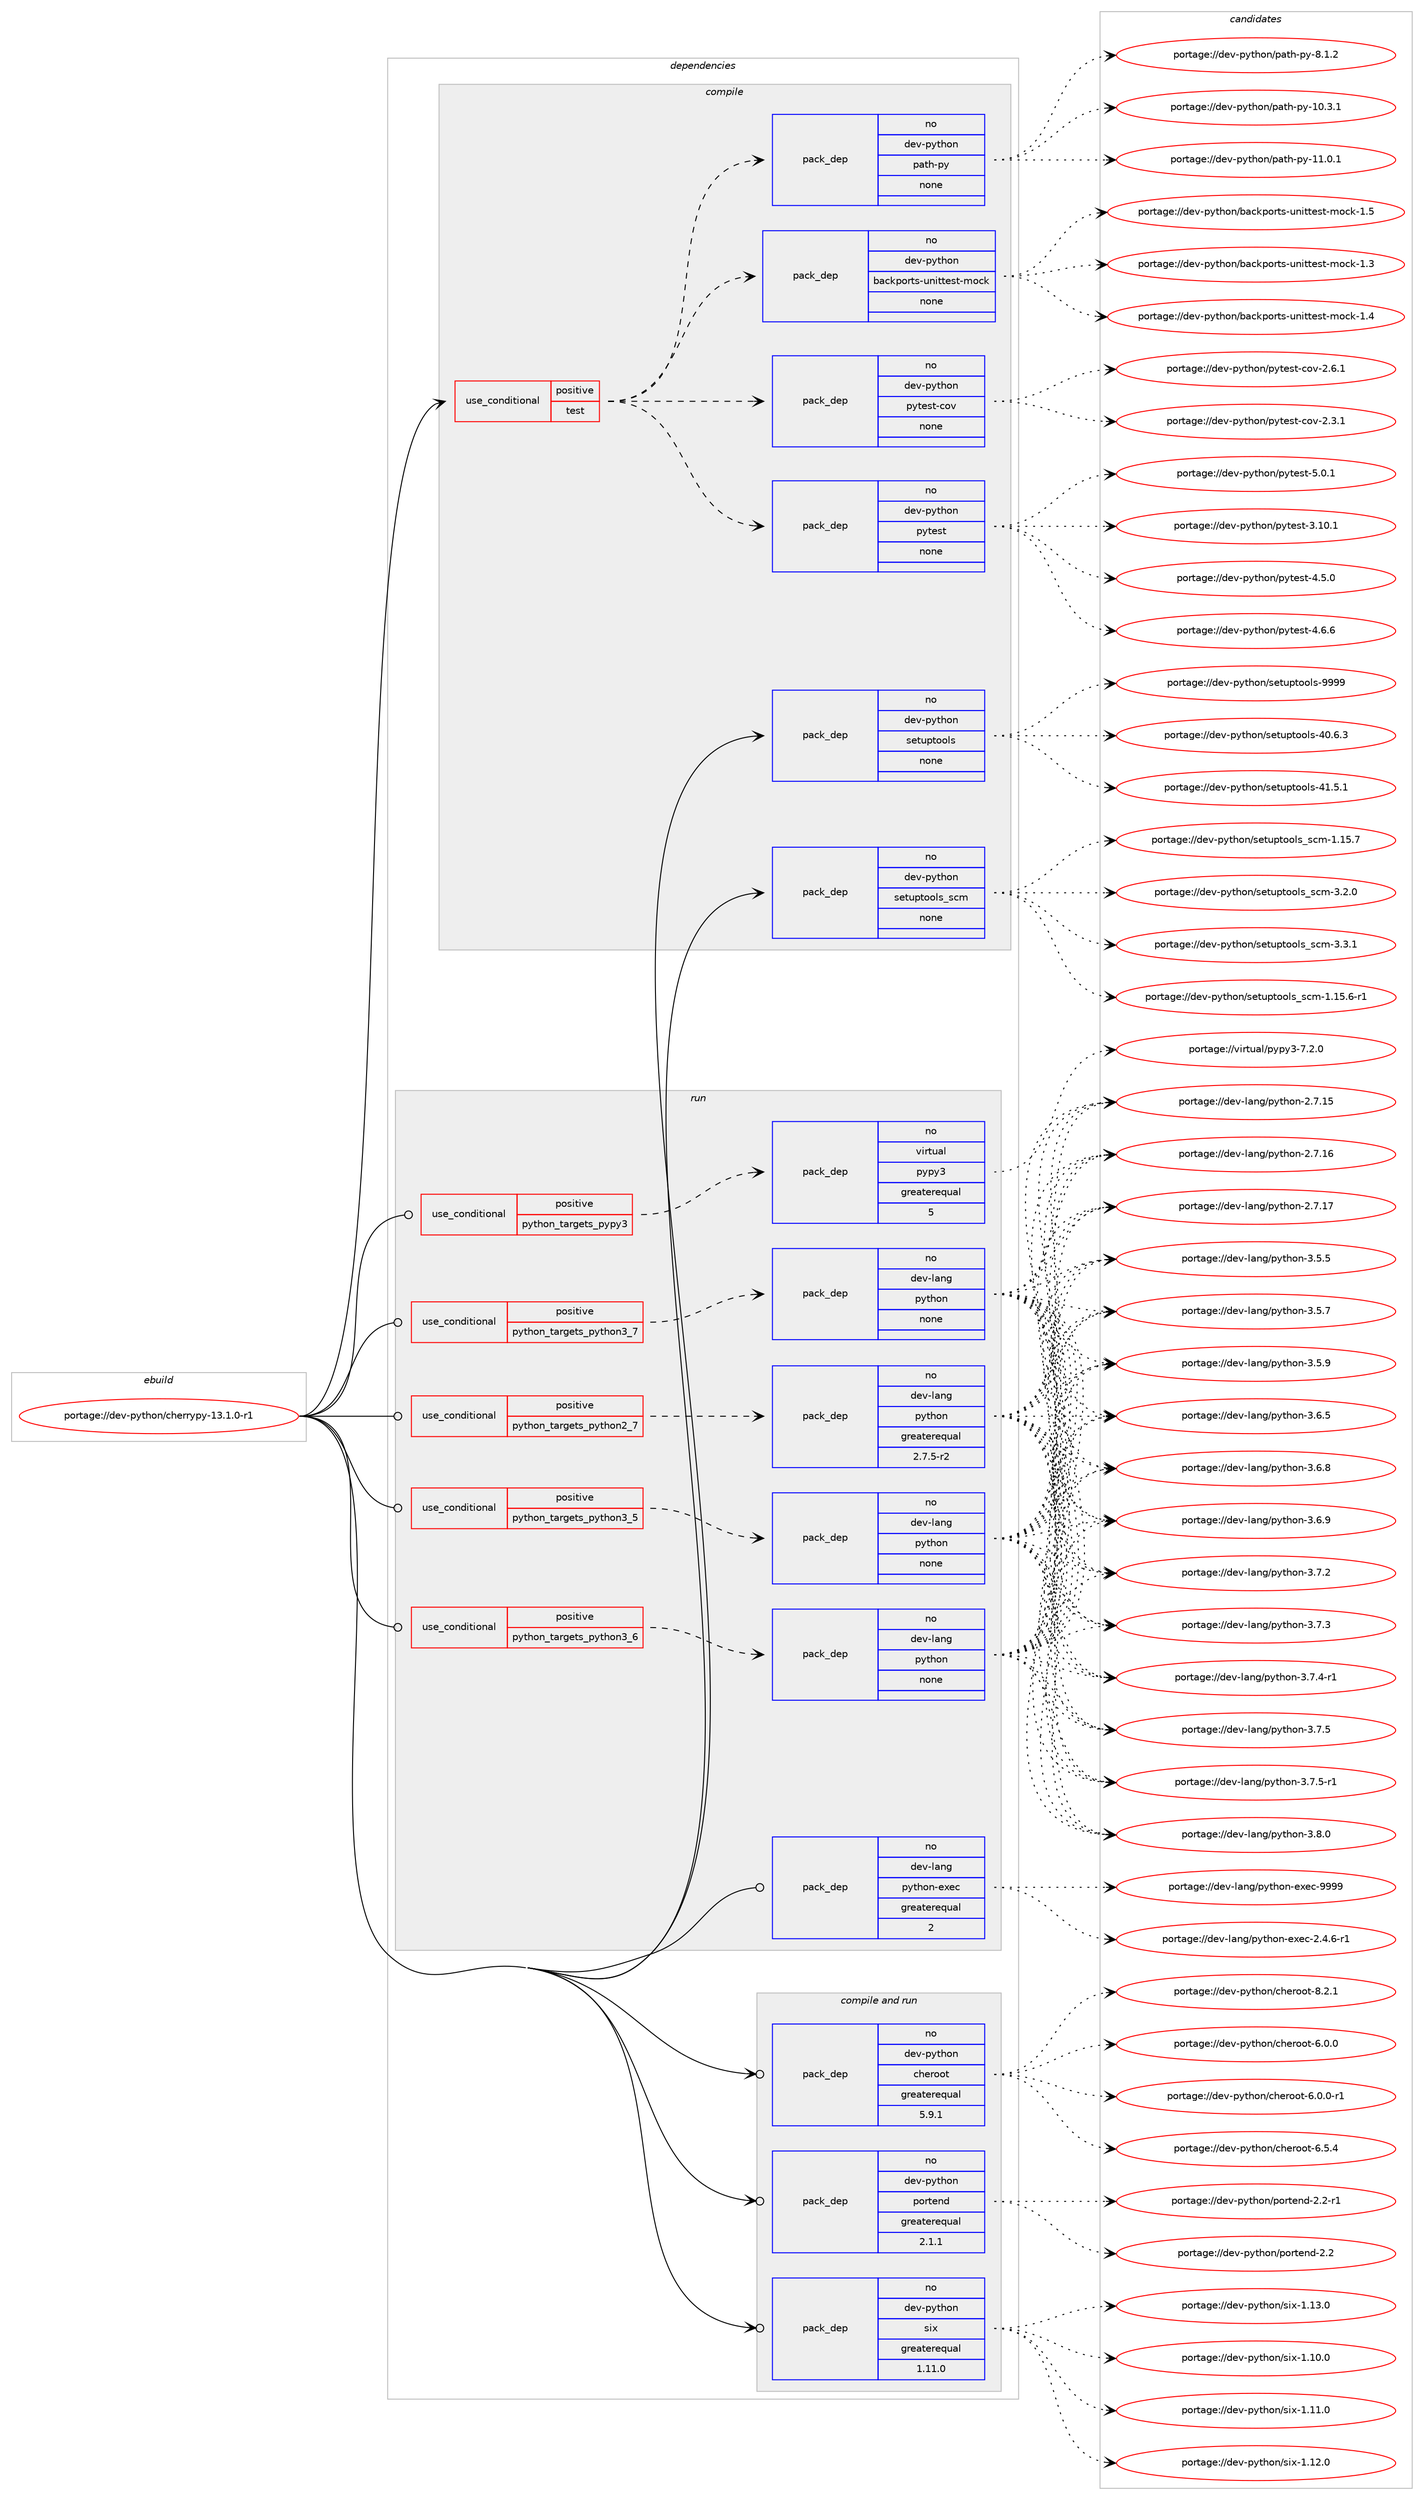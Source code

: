 digraph prolog {

# *************
# Graph options
# *************

newrank=true;
concentrate=true;
compound=true;
graph [rankdir=LR,fontname=Helvetica,fontsize=10,ranksep=1.5];#, ranksep=2.5, nodesep=0.2];
edge  [arrowhead=vee];
node  [fontname=Helvetica,fontsize=10];

# **********
# The ebuild
# **********

subgraph cluster_leftcol {
color=gray;
rank=same;
label=<<i>ebuild</i>>;
id [label="portage://dev-python/cherrypy-13.1.0-r1", color=red, width=4, href="../dev-python/cherrypy-13.1.0-r1.svg"];
}

# ****************
# The dependencies
# ****************

subgraph cluster_midcol {
color=gray;
label=<<i>dependencies</i>>;
subgraph cluster_compile {
fillcolor="#eeeeee";
style=filled;
label=<<i>compile</i>>;
subgraph cond26792 {
dependency133785 [label=<<TABLE BORDER="0" CELLBORDER="1" CELLSPACING="0" CELLPADDING="4"><TR><TD ROWSPAN="3" CELLPADDING="10">use_conditional</TD></TR><TR><TD>positive</TD></TR><TR><TD>test</TD></TR></TABLE>>, shape=none, color=red];
subgraph pack103685 {
dependency133786 [label=<<TABLE BORDER="0" CELLBORDER="1" CELLSPACING="0" CELLPADDING="4" WIDTH="220"><TR><TD ROWSPAN="6" CELLPADDING="30">pack_dep</TD></TR><TR><TD WIDTH="110">no</TD></TR><TR><TD>dev-python</TD></TR><TR><TD>backports-unittest-mock</TD></TR><TR><TD>none</TD></TR><TR><TD></TD></TR></TABLE>>, shape=none, color=blue];
}
dependency133785:e -> dependency133786:w [weight=20,style="dashed",arrowhead="vee"];
subgraph pack103686 {
dependency133787 [label=<<TABLE BORDER="0" CELLBORDER="1" CELLSPACING="0" CELLPADDING="4" WIDTH="220"><TR><TD ROWSPAN="6" CELLPADDING="30">pack_dep</TD></TR><TR><TD WIDTH="110">no</TD></TR><TR><TD>dev-python</TD></TR><TR><TD>path-py</TD></TR><TR><TD>none</TD></TR><TR><TD></TD></TR></TABLE>>, shape=none, color=blue];
}
dependency133785:e -> dependency133787:w [weight=20,style="dashed",arrowhead="vee"];
subgraph pack103687 {
dependency133788 [label=<<TABLE BORDER="0" CELLBORDER="1" CELLSPACING="0" CELLPADDING="4" WIDTH="220"><TR><TD ROWSPAN="6" CELLPADDING="30">pack_dep</TD></TR><TR><TD WIDTH="110">no</TD></TR><TR><TD>dev-python</TD></TR><TR><TD>pytest</TD></TR><TR><TD>none</TD></TR><TR><TD></TD></TR></TABLE>>, shape=none, color=blue];
}
dependency133785:e -> dependency133788:w [weight=20,style="dashed",arrowhead="vee"];
subgraph pack103688 {
dependency133789 [label=<<TABLE BORDER="0" CELLBORDER="1" CELLSPACING="0" CELLPADDING="4" WIDTH="220"><TR><TD ROWSPAN="6" CELLPADDING="30">pack_dep</TD></TR><TR><TD WIDTH="110">no</TD></TR><TR><TD>dev-python</TD></TR><TR><TD>pytest-cov</TD></TR><TR><TD>none</TD></TR><TR><TD></TD></TR></TABLE>>, shape=none, color=blue];
}
dependency133785:e -> dependency133789:w [weight=20,style="dashed",arrowhead="vee"];
}
id:e -> dependency133785:w [weight=20,style="solid",arrowhead="vee"];
subgraph pack103689 {
dependency133790 [label=<<TABLE BORDER="0" CELLBORDER="1" CELLSPACING="0" CELLPADDING="4" WIDTH="220"><TR><TD ROWSPAN="6" CELLPADDING="30">pack_dep</TD></TR><TR><TD WIDTH="110">no</TD></TR><TR><TD>dev-python</TD></TR><TR><TD>setuptools</TD></TR><TR><TD>none</TD></TR><TR><TD></TD></TR></TABLE>>, shape=none, color=blue];
}
id:e -> dependency133790:w [weight=20,style="solid",arrowhead="vee"];
subgraph pack103690 {
dependency133791 [label=<<TABLE BORDER="0" CELLBORDER="1" CELLSPACING="0" CELLPADDING="4" WIDTH="220"><TR><TD ROWSPAN="6" CELLPADDING="30">pack_dep</TD></TR><TR><TD WIDTH="110">no</TD></TR><TR><TD>dev-python</TD></TR><TR><TD>setuptools_scm</TD></TR><TR><TD>none</TD></TR><TR><TD></TD></TR></TABLE>>, shape=none, color=blue];
}
id:e -> dependency133791:w [weight=20,style="solid",arrowhead="vee"];
}
subgraph cluster_compileandrun {
fillcolor="#eeeeee";
style=filled;
label=<<i>compile and run</i>>;
subgraph pack103691 {
dependency133792 [label=<<TABLE BORDER="0" CELLBORDER="1" CELLSPACING="0" CELLPADDING="4" WIDTH="220"><TR><TD ROWSPAN="6" CELLPADDING="30">pack_dep</TD></TR><TR><TD WIDTH="110">no</TD></TR><TR><TD>dev-python</TD></TR><TR><TD>cheroot</TD></TR><TR><TD>greaterequal</TD></TR><TR><TD>5.9.1</TD></TR></TABLE>>, shape=none, color=blue];
}
id:e -> dependency133792:w [weight=20,style="solid",arrowhead="odotvee"];
subgraph pack103692 {
dependency133793 [label=<<TABLE BORDER="0" CELLBORDER="1" CELLSPACING="0" CELLPADDING="4" WIDTH="220"><TR><TD ROWSPAN="6" CELLPADDING="30">pack_dep</TD></TR><TR><TD WIDTH="110">no</TD></TR><TR><TD>dev-python</TD></TR><TR><TD>portend</TD></TR><TR><TD>greaterequal</TD></TR><TR><TD>2.1.1</TD></TR></TABLE>>, shape=none, color=blue];
}
id:e -> dependency133793:w [weight=20,style="solid",arrowhead="odotvee"];
subgraph pack103693 {
dependency133794 [label=<<TABLE BORDER="0" CELLBORDER="1" CELLSPACING="0" CELLPADDING="4" WIDTH="220"><TR><TD ROWSPAN="6" CELLPADDING="30">pack_dep</TD></TR><TR><TD WIDTH="110">no</TD></TR><TR><TD>dev-python</TD></TR><TR><TD>six</TD></TR><TR><TD>greaterequal</TD></TR><TR><TD>1.11.0</TD></TR></TABLE>>, shape=none, color=blue];
}
id:e -> dependency133794:w [weight=20,style="solid",arrowhead="odotvee"];
}
subgraph cluster_run {
fillcolor="#eeeeee";
style=filled;
label=<<i>run</i>>;
subgraph cond26793 {
dependency133795 [label=<<TABLE BORDER="0" CELLBORDER="1" CELLSPACING="0" CELLPADDING="4"><TR><TD ROWSPAN="3" CELLPADDING="10">use_conditional</TD></TR><TR><TD>positive</TD></TR><TR><TD>python_targets_pypy3</TD></TR></TABLE>>, shape=none, color=red];
subgraph pack103694 {
dependency133796 [label=<<TABLE BORDER="0" CELLBORDER="1" CELLSPACING="0" CELLPADDING="4" WIDTH="220"><TR><TD ROWSPAN="6" CELLPADDING="30">pack_dep</TD></TR><TR><TD WIDTH="110">no</TD></TR><TR><TD>virtual</TD></TR><TR><TD>pypy3</TD></TR><TR><TD>greaterequal</TD></TR><TR><TD>5</TD></TR></TABLE>>, shape=none, color=blue];
}
dependency133795:e -> dependency133796:w [weight=20,style="dashed",arrowhead="vee"];
}
id:e -> dependency133795:w [weight=20,style="solid",arrowhead="odot"];
subgraph cond26794 {
dependency133797 [label=<<TABLE BORDER="0" CELLBORDER="1" CELLSPACING="0" CELLPADDING="4"><TR><TD ROWSPAN="3" CELLPADDING="10">use_conditional</TD></TR><TR><TD>positive</TD></TR><TR><TD>python_targets_python2_7</TD></TR></TABLE>>, shape=none, color=red];
subgraph pack103695 {
dependency133798 [label=<<TABLE BORDER="0" CELLBORDER="1" CELLSPACING="0" CELLPADDING="4" WIDTH="220"><TR><TD ROWSPAN="6" CELLPADDING="30">pack_dep</TD></TR><TR><TD WIDTH="110">no</TD></TR><TR><TD>dev-lang</TD></TR><TR><TD>python</TD></TR><TR><TD>greaterequal</TD></TR><TR><TD>2.7.5-r2</TD></TR></TABLE>>, shape=none, color=blue];
}
dependency133797:e -> dependency133798:w [weight=20,style="dashed",arrowhead="vee"];
}
id:e -> dependency133797:w [weight=20,style="solid",arrowhead="odot"];
subgraph cond26795 {
dependency133799 [label=<<TABLE BORDER="0" CELLBORDER="1" CELLSPACING="0" CELLPADDING="4"><TR><TD ROWSPAN="3" CELLPADDING="10">use_conditional</TD></TR><TR><TD>positive</TD></TR><TR><TD>python_targets_python3_5</TD></TR></TABLE>>, shape=none, color=red];
subgraph pack103696 {
dependency133800 [label=<<TABLE BORDER="0" CELLBORDER="1" CELLSPACING="0" CELLPADDING="4" WIDTH="220"><TR><TD ROWSPAN="6" CELLPADDING="30">pack_dep</TD></TR><TR><TD WIDTH="110">no</TD></TR><TR><TD>dev-lang</TD></TR><TR><TD>python</TD></TR><TR><TD>none</TD></TR><TR><TD></TD></TR></TABLE>>, shape=none, color=blue];
}
dependency133799:e -> dependency133800:w [weight=20,style="dashed",arrowhead="vee"];
}
id:e -> dependency133799:w [weight=20,style="solid",arrowhead="odot"];
subgraph cond26796 {
dependency133801 [label=<<TABLE BORDER="0" CELLBORDER="1" CELLSPACING="0" CELLPADDING="4"><TR><TD ROWSPAN="3" CELLPADDING="10">use_conditional</TD></TR><TR><TD>positive</TD></TR><TR><TD>python_targets_python3_6</TD></TR></TABLE>>, shape=none, color=red];
subgraph pack103697 {
dependency133802 [label=<<TABLE BORDER="0" CELLBORDER="1" CELLSPACING="0" CELLPADDING="4" WIDTH="220"><TR><TD ROWSPAN="6" CELLPADDING="30">pack_dep</TD></TR><TR><TD WIDTH="110">no</TD></TR><TR><TD>dev-lang</TD></TR><TR><TD>python</TD></TR><TR><TD>none</TD></TR><TR><TD></TD></TR></TABLE>>, shape=none, color=blue];
}
dependency133801:e -> dependency133802:w [weight=20,style="dashed",arrowhead="vee"];
}
id:e -> dependency133801:w [weight=20,style="solid",arrowhead="odot"];
subgraph cond26797 {
dependency133803 [label=<<TABLE BORDER="0" CELLBORDER="1" CELLSPACING="0" CELLPADDING="4"><TR><TD ROWSPAN="3" CELLPADDING="10">use_conditional</TD></TR><TR><TD>positive</TD></TR><TR><TD>python_targets_python3_7</TD></TR></TABLE>>, shape=none, color=red];
subgraph pack103698 {
dependency133804 [label=<<TABLE BORDER="0" CELLBORDER="1" CELLSPACING="0" CELLPADDING="4" WIDTH="220"><TR><TD ROWSPAN="6" CELLPADDING="30">pack_dep</TD></TR><TR><TD WIDTH="110">no</TD></TR><TR><TD>dev-lang</TD></TR><TR><TD>python</TD></TR><TR><TD>none</TD></TR><TR><TD></TD></TR></TABLE>>, shape=none, color=blue];
}
dependency133803:e -> dependency133804:w [weight=20,style="dashed",arrowhead="vee"];
}
id:e -> dependency133803:w [weight=20,style="solid",arrowhead="odot"];
subgraph pack103699 {
dependency133805 [label=<<TABLE BORDER="0" CELLBORDER="1" CELLSPACING="0" CELLPADDING="4" WIDTH="220"><TR><TD ROWSPAN="6" CELLPADDING="30">pack_dep</TD></TR><TR><TD WIDTH="110">no</TD></TR><TR><TD>dev-lang</TD></TR><TR><TD>python-exec</TD></TR><TR><TD>greaterequal</TD></TR><TR><TD>2</TD></TR></TABLE>>, shape=none, color=blue];
}
id:e -> dependency133805:w [weight=20,style="solid",arrowhead="odot"];
}
}

# **************
# The candidates
# **************

subgraph cluster_choices {
rank=same;
color=gray;
label=<<i>candidates</i>>;

subgraph choice103685 {
color=black;
nodesep=1;
choiceportage100101118451121211161041111104798979910711211111411611545117110105116116101115116451091119910745494651 [label="portage://dev-python/backports-unittest-mock-1.3", color=red, width=4,href="../dev-python/backports-unittest-mock-1.3.svg"];
choiceportage100101118451121211161041111104798979910711211111411611545117110105116116101115116451091119910745494652 [label="portage://dev-python/backports-unittest-mock-1.4", color=red, width=4,href="../dev-python/backports-unittest-mock-1.4.svg"];
choiceportage100101118451121211161041111104798979910711211111411611545117110105116116101115116451091119910745494653 [label="portage://dev-python/backports-unittest-mock-1.5", color=red, width=4,href="../dev-python/backports-unittest-mock-1.5.svg"];
dependency133786:e -> choiceportage100101118451121211161041111104798979910711211111411611545117110105116116101115116451091119910745494651:w [style=dotted,weight="100"];
dependency133786:e -> choiceportage100101118451121211161041111104798979910711211111411611545117110105116116101115116451091119910745494652:w [style=dotted,weight="100"];
dependency133786:e -> choiceportage100101118451121211161041111104798979910711211111411611545117110105116116101115116451091119910745494653:w [style=dotted,weight="100"];
}
subgraph choice103686 {
color=black;
nodesep=1;
choiceportage1001011184511212111610411111047112971161044511212145494846514649 [label="portage://dev-python/path-py-10.3.1", color=red, width=4,href="../dev-python/path-py-10.3.1.svg"];
choiceportage1001011184511212111610411111047112971161044511212145494946484649 [label="portage://dev-python/path-py-11.0.1", color=red, width=4,href="../dev-python/path-py-11.0.1.svg"];
choiceportage10010111845112121116104111110471129711610445112121455646494650 [label="portage://dev-python/path-py-8.1.2", color=red, width=4,href="../dev-python/path-py-8.1.2.svg"];
dependency133787:e -> choiceportage1001011184511212111610411111047112971161044511212145494846514649:w [style=dotted,weight="100"];
dependency133787:e -> choiceportage1001011184511212111610411111047112971161044511212145494946484649:w [style=dotted,weight="100"];
dependency133787:e -> choiceportage10010111845112121116104111110471129711610445112121455646494650:w [style=dotted,weight="100"];
}
subgraph choice103687 {
color=black;
nodesep=1;
choiceportage100101118451121211161041111104711212111610111511645514649484649 [label="portage://dev-python/pytest-3.10.1", color=red, width=4,href="../dev-python/pytest-3.10.1.svg"];
choiceportage1001011184511212111610411111047112121116101115116455246534648 [label="portage://dev-python/pytest-4.5.0", color=red, width=4,href="../dev-python/pytest-4.5.0.svg"];
choiceportage1001011184511212111610411111047112121116101115116455246544654 [label="portage://dev-python/pytest-4.6.6", color=red, width=4,href="../dev-python/pytest-4.6.6.svg"];
choiceportage1001011184511212111610411111047112121116101115116455346484649 [label="portage://dev-python/pytest-5.0.1", color=red, width=4,href="../dev-python/pytest-5.0.1.svg"];
dependency133788:e -> choiceportage100101118451121211161041111104711212111610111511645514649484649:w [style=dotted,weight="100"];
dependency133788:e -> choiceportage1001011184511212111610411111047112121116101115116455246534648:w [style=dotted,weight="100"];
dependency133788:e -> choiceportage1001011184511212111610411111047112121116101115116455246544654:w [style=dotted,weight="100"];
dependency133788:e -> choiceportage1001011184511212111610411111047112121116101115116455346484649:w [style=dotted,weight="100"];
}
subgraph choice103688 {
color=black;
nodesep=1;
choiceportage10010111845112121116104111110471121211161011151164599111118455046514649 [label="portage://dev-python/pytest-cov-2.3.1", color=red, width=4,href="../dev-python/pytest-cov-2.3.1.svg"];
choiceportage10010111845112121116104111110471121211161011151164599111118455046544649 [label="portage://dev-python/pytest-cov-2.6.1", color=red, width=4,href="../dev-python/pytest-cov-2.6.1.svg"];
dependency133789:e -> choiceportage10010111845112121116104111110471121211161011151164599111118455046514649:w [style=dotted,weight="100"];
dependency133789:e -> choiceportage10010111845112121116104111110471121211161011151164599111118455046544649:w [style=dotted,weight="100"];
}
subgraph choice103689 {
color=black;
nodesep=1;
choiceportage100101118451121211161041111104711510111611711211611111110811545524846544651 [label="portage://dev-python/setuptools-40.6.3", color=red, width=4,href="../dev-python/setuptools-40.6.3.svg"];
choiceportage100101118451121211161041111104711510111611711211611111110811545524946534649 [label="portage://dev-python/setuptools-41.5.1", color=red, width=4,href="../dev-python/setuptools-41.5.1.svg"];
choiceportage10010111845112121116104111110471151011161171121161111111081154557575757 [label="portage://dev-python/setuptools-9999", color=red, width=4,href="../dev-python/setuptools-9999.svg"];
dependency133790:e -> choiceportage100101118451121211161041111104711510111611711211611111110811545524846544651:w [style=dotted,weight="100"];
dependency133790:e -> choiceportage100101118451121211161041111104711510111611711211611111110811545524946534649:w [style=dotted,weight="100"];
dependency133790:e -> choiceportage10010111845112121116104111110471151011161171121161111111081154557575757:w [style=dotted,weight="100"];
}
subgraph choice103690 {
color=black;
nodesep=1;
choiceportage10010111845112121116104111110471151011161171121161111111081159511599109454946495346544511449 [label="portage://dev-python/setuptools_scm-1.15.6-r1", color=red, width=4,href="../dev-python/setuptools_scm-1.15.6-r1.svg"];
choiceportage1001011184511212111610411111047115101116117112116111111108115951159910945494649534655 [label="portage://dev-python/setuptools_scm-1.15.7", color=red, width=4,href="../dev-python/setuptools_scm-1.15.7.svg"];
choiceportage10010111845112121116104111110471151011161171121161111111081159511599109455146504648 [label="portage://dev-python/setuptools_scm-3.2.0", color=red, width=4,href="../dev-python/setuptools_scm-3.2.0.svg"];
choiceportage10010111845112121116104111110471151011161171121161111111081159511599109455146514649 [label="portage://dev-python/setuptools_scm-3.3.1", color=red, width=4,href="../dev-python/setuptools_scm-3.3.1.svg"];
dependency133791:e -> choiceportage10010111845112121116104111110471151011161171121161111111081159511599109454946495346544511449:w [style=dotted,weight="100"];
dependency133791:e -> choiceportage1001011184511212111610411111047115101116117112116111111108115951159910945494649534655:w [style=dotted,weight="100"];
dependency133791:e -> choiceportage10010111845112121116104111110471151011161171121161111111081159511599109455146504648:w [style=dotted,weight="100"];
dependency133791:e -> choiceportage10010111845112121116104111110471151011161171121161111111081159511599109455146514649:w [style=dotted,weight="100"];
}
subgraph choice103691 {
color=black;
nodesep=1;
choiceportage100101118451121211161041111104799104101114111111116455446484648 [label="portage://dev-python/cheroot-6.0.0", color=red, width=4,href="../dev-python/cheroot-6.0.0.svg"];
choiceportage1001011184511212111610411111047991041011141111111164554464846484511449 [label="portage://dev-python/cheroot-6.0.0-r1", color=red, width=4,href="../dev-python/cheroot-6.0.0-r1.svg"];
choiceportage100101118451121211161041111104799104101114111111116455446534652 [label="portage://dev-python/cheroot-6.5.4", color=red, width=4,href="../dev-python/cheroot-6.5.4.svg"];
choiceportage100101118451121211161041111104799104101114111111116455646504649 [label="portage://dev-python/cheroot-8.2.1", color=red, width=4,href="../dev-python/cheroot-8.2.1.svg"];
dependency133792:e -> choiceportage100101118451121211161041111104799104101114111111116455446484648:w [style=dotted,weight="100"];
dependency133792:e -> choiceportage1001011184511212111610411111047991041011141111111164554464846484511449:w [style=dotted,weight="100"];
dependency133792:e -> choiceportage100101118451121211161041111104799104101114111111116455446534652:w [style=dotted,weight="100"];
dependency133792:e -> choiceportage100101118451121211161041111104799104101114111111116455646504649:w [style=dotted,weight="100"];
}
subgraph choice103692 {
color=black;
nodesep=1;
choiceportage100101118451121211161041111104711211111411610111010045504650 [label="portage://dev-python/portend-2.2", color=red, width=4,href="../dev-python/portend-2.2.svg"];
choiceportage1001011184511212111610411111047112111114116101110100455046504511449 [label="portage://dev-python/portend-2.2-r1", color=red, width=4,href="../dev-python/portend-2.2-r1.svg"];
dependency133793:e -> choiceportage100101118451121211161041111104711211111411610111010045504650:w [style=dotted,weight="100"];
dependency133793:e -> choiceportage1001011184511212111610411111047112111114116101110100455046504511449:w [style=dotted,weight="100"];
}
subgraph choice103693 {
color=black;
nodesep=1;
choiceportage100101118451121211161041111104711510512045494649484648 [label="portage://dev-python/six-1.10.0", color=red, width=4,href="../dev-python/six-1.10.0.svg"];
choiceportage100101118451121211161041111104711510512045494649494648 [label="portage://dev-python/six-1.11.0", color=red, width=4,href="../dev-python/six-1.11.0.svg"];
choiceportage100101118451121211161041111104711510512045494649504648 [label="portage://dev-python/six-1.12.0", color=red, width=4,href="../dev-python/six-1.12.0.svg"];
choiceportage100101118451121211161041111104711510512045494649514648 [label="portage://dev-python/six-1.13.0", color=red, width=4,href="../dev-python/six-1.13.0.svg"];
dependency133794:e -> choiceportage100101118451121211161041111104711510512045494649484648:w [style=dotted,weight="100"];
dependency133794:e -> choiceportage100101118451121211161041111104711510512045494649494648:w [style=dotted,weight="100"];
dependency133794:e -> choiceportage100101118451121211161041111104711510512045494649504648:w [style=dotted,weight="100"];
dependency133794:e -> choiceportage100101118451121211161041111104711510512045494649514648:w [style=dotted,weight="100"];
}
subgraph choice103694 {
color=black;
nodesep=1;
choiceportage118105114116117971084711212111212151455546504648 [label="portage://virtual/pypy3-7.2.0", color=red, width=4,href="../virtual/pypy3-7.2.0.svg"];
dependency133796:e -> choiceportage118105114116117971084711212111212151455546504648:w [style=dotted,weight="100"];
}
subgraph choice103695 {
color=black;
nodesep=1;
choiceportage10010111845108971101034711212111610411111045504655464953 [label="portage://dev-lang/python-2.7.15", color=red, width=4,href="../dev-lang/python-2.7.15.svg"];
choiceportage10010111845108971101034711212111610411111045504655464954 [label="portage://dev-lang/python-2.7.16", color=red, width=4,href="../dev-lang/python-2.7.16.svg"];
choiceportage10010111845108971101034711212111610411111045504655464955 [label="portage://dev-lang/python-2.7.17", color=red, width=4,href="../dev-lang/python-2.7.17.svg"];
choiceportage100101118451089711010347112121116104111110455146534653 [label="portage://dev-lang/python-3.5.5", color=red, width=4,href="../dev-lang/python-3.5.5.svg"];
choiceportage100101118451089711010347112121116104111110455146534655 [label="portage://dev-lang/python-3.5.7", color=red, width=4,href="../dev-lang/python-3.5.7.svg"];
choiceportage100101118451089711010347112121116104111110455146534657 [label="portage://dev-lang/python-3.5.9", color=red, width=4,href="../dev-lang/python-3.5.9.svg"];
choiceportage100101118451089711010347112121116104111110455146544653 [label="portage://dev-lang/python-3.6.5", color=red, width=4,href="../dev-lang/python-3.6.5.svg"];
choiceportage100101118451089711010347112121116104111110455146544656 [label="portage://dev-lang/python-3.6.8", color=red, width=4,href="../dev-lang/python-3.6.8.svg"];
choiceportage100101118451089711010347112121116104111110455146544657 [label="portage://dev-lang/python-3.6.9", color=red, width=4,href="../dev-lang/python-3.6.9.svg"];
choiceportage100101118451089711010347112121116104111110455146554650 [label="portage://dev-lang/python-3.7.2", color=red, width=4,href="../dev-lang/python-3.7.2.svg"];
choiceportage100101118451089711010347112121116104111110455146554651 [label="portage://dev-lang/python-3.7.3", color=red, width=4,href="../dev-lang/python-3.7.3.svg"];
choiceportage1001011184510897110103471121211161041111104551465546524511449 [label="portage://dev-lang/python-3.7.4-r1", color=red, width=4,href="../dev-lang/python-3.7.4-r1.svg"];
choiceportage100101118451089711010347112121116104111110455146554653 [label="portage://dev-lang/python-3.7.5", color=red, width=4,href="../dev-lang/python-3.7.5.svg"];
choiceportage1001011184510897110103471121211161041111104551465546534511449 [label="portage://dev-lang/python-3.7.5-r1", color=red, width=4,href="../dev-lang/python-3.7.5-r1.svg"];
choiceportage100101118451089711010347112121116104111110455146564648 [label="portage://dev-lang/python-3.8.0", color=red, width=4,href="../dev-lang/python-3.8.0.svg"];
dependency133798:e -> choiceportage10010111845108971101034711212111610411111045504655464953:w [style=dotted,weight="100"];
dependency133798:e -> choiceportage10010111845108971101034711212111610411111045504655464954:w [style=dotted,weight="100"];
dependency133798:e -> choiceportage10010111845108971101034711212111610411111045504655464955:w [style=dotted,weight="100"];
dependency133798:e -> choiceportage100101118451089711010347112121116104111110455146534653:w [style=dotted,weight="100"];
dependency133798:e -> choiceportage100101118451089711010347112121116104111110455146534655:w [style=dotted,weight="100"];
dependency133798:e -> choiceportage100101118451089711010347112121116104111110455146534657:w [style=dotted,weight="100"];
dependency133798:e -> choiceportage100101118451089711010347112121116104111110455146544653:w [style=dotted,weight="100"];
dependency133798:e -> choiceportage100101118451089711010347112121116104111110455146544656:w [style=dotted,weight="100"];
dependency133798:e -> choiceportage100101118451089711010347112121116104111110455146544657:w [style=dotted,weight="100"];
dependency133798:e -> choiceportage100101118451089711010347112121116104111110455146554650:w [style=dotted,weight="100"];
dependency133798:e -> choiceportage100101118451089711010347112121116104111110455146554651:w [style=dotted,weight="100"];
dependency133798:e -> choiceportage1001011184510897110103471121211161041111104551465546524511449:w [style=dotted,weight="100"];
dependency133798:e -> choiceportage100101118451089711010347112121116104111110455146554653:w [style=dotted,weight="100"];
dependency133798:e -> choiceportage1001011184510897110103471121211161041111104551465546534511449:w [style=dotted,weight="100"];
dependency133798:e -> choiceportage100101118451089711010347112121116104111110455146564648:w [style=dotted,weight="100"];
}
subgraph choice103696 {
color=black;
nodesep=1;
choiceportage10010111845108971101034711212111610411111045504655464953 [label="portage://dev-lang/python-2.7.15", color=red, width=4,href="../dev-lang/python-2.7.15.svg"];
choiceportage10010111845108971101034711212111610411111045504655464954 [label="portage://dev-lang/python-2.7.16", color=red, width=4,href="../dev-lang/python-2.7.16.svg"];
choiceportage10010111845108971101034711212111610411111045504655464955 [label="portage://dev-lang/python-2.7.17", color=red, width=4,href="../dev-lang/python-2.7.17.svg"];
choiceportage100101118451089711010347112121116104111110455146534653 [label="portage://dev-lang/python-3.5.5", color=red, width=4,href="../dev-lang/python-3.5.5.svg"];
choiceportage100101118451089711010347112121116104111110455146534655 [label="portage://dev-lang/python-3.5.7", color=red, width=4,href="../dev-lang/python-3.5.7.svg"];
choiceportage100101118451089711010347112121116104111110455146534657 [label="portage://dev-lang/python-3.5.9", color=red, width=4,href="../dev-lang/python-3.5.9.svg"];
choiceportage100101118451089711010347112121116104111110455146544653 [label="portage://dev-lang/python-3.6.5", color=red, width=4,href="../dev-lang/python-3.6.5.svg"];
choiceportage100101118451089711010347112121116104111110455146544656 [label="portage://dev-lang/python-3.6.8", color=red, width=4,href="../dev-lang/python-3.6.8.svg"];
choiceportage100101118451089711010347112121116104111110455146544657 [label="portage://dev-lang/python-3.6.9", color=red, width=4,href="../dev-lang/python-3.6.9.svg"];
choiceportage100101118451089711010347112121116104111110455146554650 [label="portage://dev-lang/python-3.7.2", color=red, width=4,href="../dev-lang/python-3.7.2.svg"];
choiceportage100101118451089711010347112121116104111110455146554651 [label="portage://dev-lang/python-3.7.3", color=red, width=4,href="../dev-lang/python-3.7.3.svg"];
choiceportage1001011184510897110103471121211161041111104551465546524511449 [label="portage://dev-lang/python-3.7.4-r1", color=red, width=4,href="../dev-lang/python-3.7.4-r1.svg"];
choiceportage100101118451089711010347112121116104111110455146554653 [label="portage://dev-lang/python-3.7.5", color=red, width=4,href="../dev-lang/python-3.7.5.svg"];
choiceportage1001011184510897110103471121211161041111104551465546534511449 [label="portage://dev-lang/python-3.7.5-r1", color=red, width=4,href="../dev-lang/python-3.7.5-r1.svg"];
choiceportage100101118451089711010347112121116104111110455146564648 [label="portage://dev-lang/python-3.8.0", color=red, width=4,href="../dev-lang/python-3.8.0.svg"];
dependency133800:e -> choiceportage10010111845108971101034711212111610411111045504655464953:w [style=dotted,weight="100"];
dependency133800:e -> choiceportage10010111845108971101034711212111610411111045504655464954:w [style=dotted,weight="100"];
dependency133800:e -> choiceportage10010111845108971101034711212111610411111045504655464955:w [style=dotted,weight="100"];
dependency133800:e -> choiceportage100101118451089711010347112121116104111110455146534653:w [style=dotted,weight="100"];
dependency133800:e -> choiceportage100101118451089711010347112121116104111110455146534655:w [style=dotted,weight="100"];
dependency133800:e -> choiceportage100101118451089711010347112121116104111110455146534657:w [style=dotted,weight="100"];
dependency133800:e -> choiceportage100101118451089711010347112121116104111110455146544653:w [style=dotted,weight="100"];
dependency133800:e -> choiceportage100101118451089711010347112121116104111110455146544656:w [style=dotted,weight="100"];
dependency133800:e -> choiceportage100101118451089711010347112121116104111110455146544657:w [style=dotted,weight="100"];
dependency133800:e -> choiceportage100101118451089711010347112121116104111110455146554650:w [style=dotted,weight="100"];
dependency133800:e -> choiceportage100101118451089711010347112121116104111110455146554651:w [style=dotted,weight="100"];
dependency133800:e -> choiceportage1001011184510897110103471121211161041111104551465546524511449:w [style=dotted,weight="100"];
dependency133800:e -> choiceportage100101118451089711010347112121116104111110455146554653:w [style=dotted,weight="100"];
dependency133800:e -> choiceportage1001011184510897110103471121211161041111104551465546534511449:w [style=dotted,weight="100"];
dependency133800:e -> choiceportage100101118451089711010347112121116104111110455146564648:w [style=dotted,weight="100"];
}
subgraph choice103697 {
color=black;
nodesep=1;
choiceportage10010111845108971101034711212111610411111045504655464953 [label="portage://dev-lang/python-2.7.15", color=red, width=4,href="../dev-lang/python-2.7.15.svg"];
choiceportage10010111845108971101034711212111610411111045504655464954 [label="portage://dev-lang/python-2.7.16", color=red, width=4,href="../dev-lang/python-2.7.16.svg"];
choiceportage10010111845108971101034711212111610411111045504655464955 [label="portage://dev-lang/python-2.7.17", color=red, width=4,href="../dev-lang/python-2.7.17.svg"];
choiceportage100101118451089711010347112121116104111110455146534653 [label="portage://dev-lang/python-3.5.5", color=red, width=4,href="../dev-lang/python-3.5.5.svg"];
choiceportage100101118451089711010347112121116104111110455146534655 [label="portage://dev-lang/python-3.5.7", color=red, width=4,href="../dev-lang/python-3.5.7.svg"];
choiceportage100101118451089711010347112121116104111110455146534657 [label="portage://dev-lang/python-3.5.9", color=red, width=4,href="../dev-lang/python-3.5.9.svg"];
choiceportage100101118451089711010347112121116104111110455146544653 [label="portage://dev-lang/python-3.6.5", color=red, width=4,href="../dev-lang/python-3.6.5.svg"];
choiceportage100101118451089711010347112121116104111110455146544656 [label="portage://dev-lang/python-3.6.8", color=red, width=4,href="../dev-lang/python-3.6.8.svg"];
choiceportage100101118451089711010347112121116104111110455146544657 [label="portage://dev-lang/python-3.6.9", color=red, width=4,href="../dev-lang/python-3.6.9.svg"];
choiceportage100101118451089711010347112121116104111110455146554650 [label="portage://dev-lang/python-3.7.2", color=red, width=4,href="../dev-lang/python-3.7.2.svg"];
choiceportage100101118451089711010347112121116104111110455146554651 [label="portage://dev-lang/python-3.7.3", color=red, width=4,href="../dev-lang/python-3.7.3.svg"];
choiceportage1001011184510897110103471121211161041111104551465546524511449 [label="portage://dev-lang/python-3.7.4-r1", color=red, width=4,href="../dev-lang/python-3.7.4-r1.svg"];
choiceportage100101118451089711010347112121116104111110455146554653 [label="portage://dev-lang/python-3.7.5", color=red, width=4,href="../dev-lang/python-3.7.5.svg"];
choiceportage1001011184510897110103471121211161041111104551465546534511449 [label="portage://dev-lang/python-3.7.5-r1", color=red, width=4,href="../dev-lang/python-3.7.5-r1.svg"];
choiceportage100101118451089711010347112121116104111110455146564648 [label="portage://dev-lang/python-3.8.0", color=red, width=4,href="../dev-lang/python-3.8.0.svg"];
dependency133802:e -> choiceportage10010111845108971101034711212111610411111045504655464953:w [style=dotted,weight="100"];
dependency133802:e -> choiceportage10010111845108971101034711212111610411111045504655464954:w [style=dotted,weight="100"];
dependency133802:e -> choiceportage10010111845108971101034711212111610411111045504655464955:w [style=dotted,weight="100"];
dependency133802:e -> choiceportage100101118451089711010347112121116104111110455146534653:w [style=dotted,weight="100"];
dependency133802:e -> choiceportage100101118451089711010347112121116104111110455146534655:w [style=dotted,weight="100"];
dependency133802:e -> choiceportage100101118451089711010347112121116104111110455146534657:w [style=dotted,weight="100"];
dependency133802:e -> choiceportage100101118451089711010347112121116104111110455146544653:w [style=dotted,weight="100"];
dependency133802:e -> choiceportage100101118451089711010347112121116104111110455146544656:w [style=dotted,weight="100"];
dependency133802:e -> choiceportage100101118451089711010347112121116104111110455146544657:w [style=dotted,weight="100"];
dependency133802:e -> choiceportage100101118451089711010347112121116104111110455146554650:w [style=dotted,weight="100"];
dependency133802:e -> choiceportage100101118451089711010347112121116104111110455146554651:w [style=dotted,weight="100"];
dependency133802:e -> choiceportage1001011184510897110103471121211161041111104551465546524511449:w [style=dotted,weight="100"];
dependency133802:e -> choiceportage100101118451089711010347112121116104111110455146554653:w [style=dotted,weight="100"];
dependency133802:e -> choiceportage1001011184510897110103471121211161041111104551465546534511449:w [style=dotted,weight="100"];
dependency133802:e -> choiceportage100101118451089711010347112121116104111110455146564648:w [style=dotted,weight="100"];
}
subgraph choice103698 {
color=black;
nodesep=1;
choiceportage10010111845108971101034711212111610411111045504655464953 [label="portage://dev-lang/python-2.7.15", color=red, width=4,href="../dev-lang/python-2.7.15.svg"];
choiceportage10010111845108971101034711212111610411111045504655464954 [label="portage://dev-lang/python-2.7.16", color=red, width=4,href="../dev-lang/python-2.7.16.svg"];
choiceportage10010111845108971101034711212111610411111045504655464955 [label="portage://dev-lang/python-2.7.17", color=red, width=4,href="../dev-lang/python-2.7.17.svg"];
choiceportage100101118451089711010347112121116104111110455146534653 [label="portage://dev-lang/python-3.5.5", color=red, width=4,href="../dev-lang/python-3.5.5.svg"];
choiceportage100101118451089711010347112121116104111110455146534655 [label="portage://dev-lang/python-3.5.7", color=red, width=4,href="../dev-lang/python-3.5.7.svg"];
choiceportage100101118451089711010347112121116104111110455146534657 [label="portage://dev-lang/python-3.5.9", color=red, width=4,href="../dev-lang/python-3.5.9.svg"];
choiceportage100101118451089711010347112121116104111110455146544653 [label="portage://dev-lang/python-3.6.5", color=red, width=4,href="../dev-lang/python-3.6.5.svg"];
choiceportage100101118451089711010347112121116104111110455146544656 [label="portage://dev-lang/python-3.6.8", color=red, width=4,href="../dev-lang/python-3.6.8.svg"];
choiceportage100101118451089711010347112121116104111110455146544657 [label="portage://dev-lang/python-3.6.9", color=red, width=4,href="../dev-lang/python-3.6.9.svg"];
choiceportage100101118451089711010347112121116104111110455146554650 [label="portage://dev-lang/python-3.7.2", color=red, width=4,href="../dev-lang/python-3.7.2.svg"];
choiceportage100101118451089711010347112121116104111110455146554651 [label="portage://dev-lang/python-3.7.3", color=red, width=4,href="../dev-lang/python-3.7.3.svg"];
choiceportage1001011184510897110103471121211161041111104551465546524511449 [label="portage://dev-lang/python-3.7.4-r1", color=red, width=4,href="../dev-lang/python-3.7.4-r1.svg"];
choiceportage100101118451089711010347112121116104111110455146554653 [label="portage://dev-lang/python-3.7.5", color=red, width=4,href="../dev-lang/python-3.7.5.svg"];
choiceportage1001011184510897110103471121211161041111104551465546534511449 [label="portage://dev-lang/python-3.7.5-r1", color=red, width=4,href="../dev-lang/python-3.7.5-r1.svg"];
choiceportage100101118451089711010347112121116104111110455146564648 [label="portage://dev-lang/python-3.8.0", color=red, width=4,href="../dev-lang/python-3.8.0.svg"];
dependency133804:e -> choiceportage10010111845108971101034711212111610411111045504655464953:w [style=dotted,weight="100"];
dependency133804:e -> choiceportage10010111845108971101034711212111610411111045504655464954:w [style=dotted,weight="100"];
dependency133804:e -> choiceportage10010111845108971101034711212111610411111045504655464955:w [style=dotted,weight="100"];
dependency133804:e -> choiceportage100101118451089711010347112121116104111110455146534653:w [style=dotted,weight="100"];
dependency133804:e -> choiceportage100101118451089711010347112121116104111110455146534655:w [style=dotted,weight="100"];
dependency133804:e -> choiceportage100101118451089711010347112121116104111110455146534657:w [style=dotted,weight="100"];
dependency133804:e -> choiceportage100101118451089711010347112121116104111110455146544653:w [style=dotted,weight="100"];
dependency133804:e -> choiceportage100101118451089711010347112121116104111110455146544656:w [style=dotted,weight="100"];
dependency133804:e -> choiceportage100101118451089711010347112121116104111110455146544657:w [style=dotted,weight="100"];
dependency133804:e -> choiceportage100101118451089711010347112121116104111110455146554650:w [style=dotted,weight="100"];
dependency133804:e -> choiceportage100101118451089711010347112121116104111110455146554651:w [style=dotted,weight="100"];
dependency133804:e -> choiceportage1001011184510897110103471121211161041111104551465546524511449:w [style=dotted,weight="100"];
dependency133804:e -> choiceportage100101118451089711010347112121116104111110455146554653:w [style=dotted,weight="100"];
dependency133804:e -> choiceportage1001011184510897110103471121211161041111104551465546534511449:w [style=dotted,weight="100"];
dependency133804:e -> choiceportage100101118451089711010347112121116104111110455146564648:w [style=dotted,weight="100"];
}
subgraph choice103699 {
color=black;
nodesep=1;
choiceportage10010111845108971101034711212111610411111045101120101994550465246544511449 [label="portage://dev-lang/python-exec-2.4.6-r1", color=red, width=4,href="../dev-lang/python-exec-2.4.6-r1.svg"];
choiceportage10010111845108971101034711212111610411111045101120101994557575757 [label="portage://dev-lang/python-exec-9999", color=red, width=4,href="../dev-lang/python-exec-9999.svg"];
dependency133805:e -> choiceportage10010111845108971101034711212111610411111045101120101994550465246544511449:w [style=dotted,weight="100"];
dependency133805:e -> choiceportage10010111845108971101034711212111610411111045101120101994557575757:w [style=dotted,weight="100"];
}
}

}
